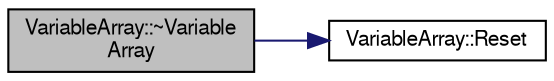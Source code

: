 digraph "VariableArray::~VariableArray"
{
  bgcolor="transparent";
  edge [fontname="FreeSans",fontsize="10",labelfontname="FreeSans",labelfontsize="10"];
  node [fontname="FreeSans",fontsize="10",shape=record];
  rankdir="LR";
  Node1 [label="VariableArray::~Variable\lArray",height=0.2,width=0.4,color="black", fillcolor="grey75", style="filled" fontcolor="black"];
  Node1 -> Node2 [color="midnightblue",fontsize="10",style="solid",fontname="FreeSans"];
  Node2 [label="VariableArray::Reset",height=0.2,width=0.4,color="black",URL="$dc/db5/classVariableArray.html#a8a3f1aa2eba991509661ffaeeb5e286f",tooltip="Clear Event. "];
}
